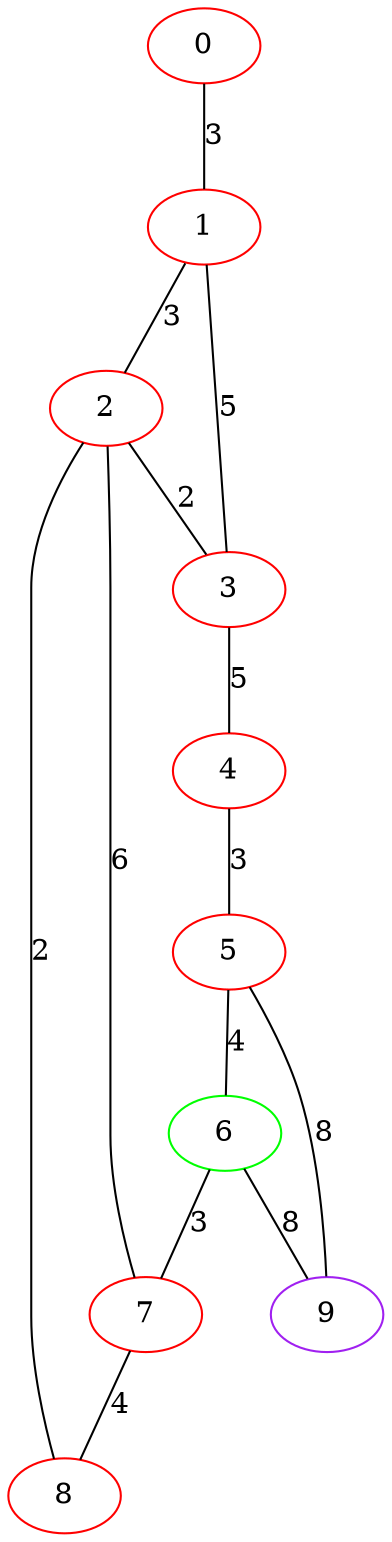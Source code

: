 graph "" {
0 [color=red, weight=1];
1 [color=red, weight=1];
2 [color=red, weight=1];
3 [color=red, weight=1];
4 [color=red, weight=1];
5 [color=red, weight=1];
6 [color=green, weight=2];
7 [color=red, weight=1];
8 [color=red, weight=1];
9 [color=purple, weight=4];
0 -- 1  [key=0, label=3];
1 -- 2  [key=0, label=3];
1 -- 3  [key=0, label=5];
2 -- 8  [key=0, label=2];
2 -- 3  [key=0, label=2];
2 -- 7  [key=0, label=6];
3 -- 4  [key=0, label=5];
4 -- 5  [key=0, label=3];
5 -- 9  [key=0, label=8];
5 -- 6  [key=0, label=4];
6 -- 9  [key=0, label=8];
6 -- 7  [key=0, label=3];
7 -- 8  [key=0, label=4];
}
